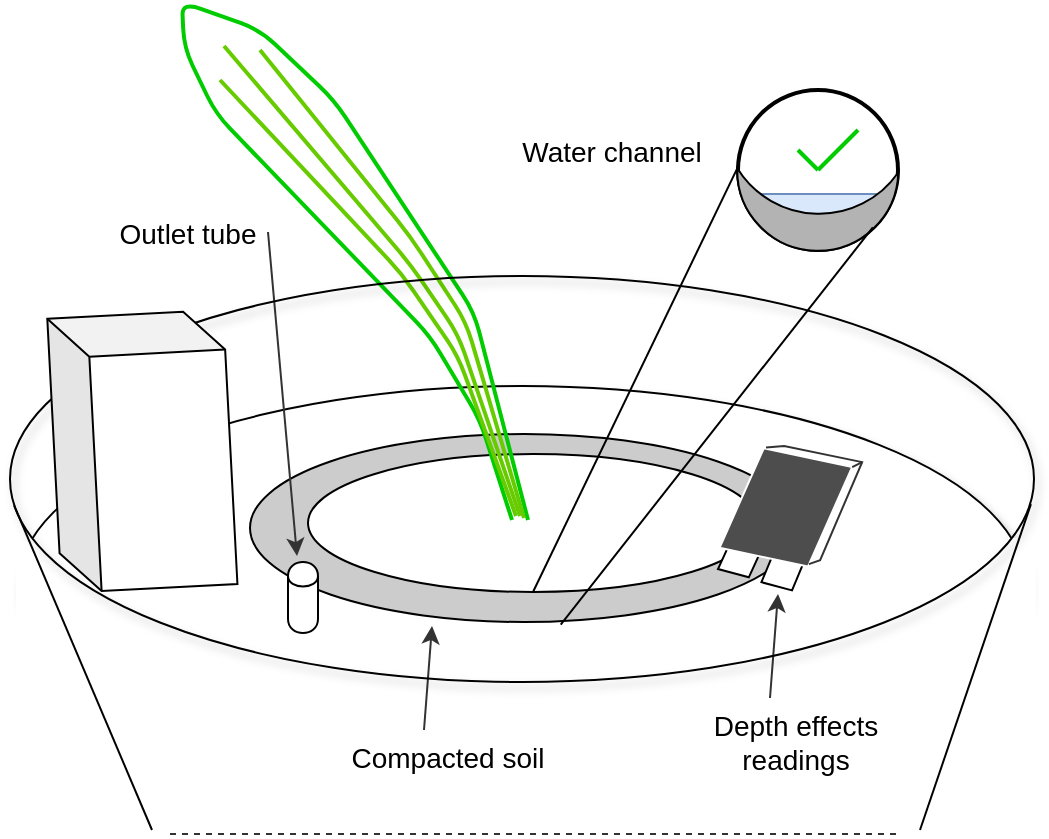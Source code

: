 <mxfile version="12.9.8" type="device"><diagram id="r0GU_IBhPIP6157h2OA6" name="Page-1"><mxGraphModel dx="859" dy="435" grid="1" gridSize="1" guides="1" tooltips="1" connect="1" arrows="1" fold="1" page="1" pageScale="1" pageWidth="850" pageHeight="1100" math="0" shadow="0"><root><mxCell id="0"/><mxCell id="1" parent="0"/><mxCell id="0MT0j7E0vh7UaRQcrVnt-13" value="" style="ellipse;whiteSpace=wrap;html=1;fillColor=#FFFFFF;shadow=1;" parent="1" vertex="1"><mxGeometry x="187" y="431" width="504" height="200" as="geometry"/></mxCell><mxCell id="0MT0j7E0vh7UaRQcrVnt-14" value="" style="rounded=0;whiteSpace=wrap;html=1;shadow=0;fillColor=#ffffff;strokeColor=none;" parent="1" vertex="1"><mxGeometry x="186" y="507" width="510" height="139" as="geometry"/></mxCell><mxCell id="9LO3RGCT3GuCfdCmi8s5-11" value="" style="ellipse;whiteSpace=wrap;html=1;aspect=fixed;strokeWidth=2;fillColor=#ffffff;" parent="1" vertex="1"><mxGeometry x="547" y="283" width="80" height="80" as="geometry"/></mxCell><mxCell id="0MT0j7E0vh7UaRQcrVnt-6" value="" style="rounded=0;whiteSpace=wrap;html=1;fillColor=#dae8fc;strokeColor=#6c8ebf;" parent="1" vertex="1"><mxGeometry x="558" y="335" width="58" height="14" as="geometry"/></mxCell><mxCell id="9LO3RGCT3GuCfdCmi8s5-19" value="" style="group" parent="1" vertex="1" connectable="0"><mxGeometry x="577" y="303" width="30" height="20" as="geometry"/></mxCell><mxCell id="9LO3RGCT3GuCfdCmi8s5-17" value="" style="endArrow=none;html=1;labelBackgroundColor=none;strokeColor=#00CC00;strokeWidth=2;" parent="9LO3RGCT3GuCfdCmi8s5-19" edge="1"><mxGeometry width="50" height="50" relative="1" as="geometry"><mxPoint x="10" y="20" as="sourcePoint"/><mxPoint x="30" as="targetPoint"/></mxGeometry></mxCell><mxCell id="9LO3RGCT3GuCfdCmi8s5-18" value="" style="endArrow=none;html=1;labelBackgroundColor=none;strokeColor=#00CC00;strokeWidth=2;" parent="9LO3RGCT3GuCfdCmi8s5-19" edge="1"><mxGeometry width="50" height="50" relative="1" as="geometry"><mxPoint x="10" y="20" as="sourcePoint"/><mxPoint y="10" as="targetPoint"/></mxGeometry></mxCell><mxCell id="9LO3RGCT3GuCfdCmi8s5-24" value="Water channel" style="text;html=1;strokeColor=none;fillColor=none;align=center;verticalAlign=middle;whiteSpace=wrap;rounded=0;fontSize=14;" parent="1" vertex="1"><mxGeometry x="433" y="304" width="102" height="20" as="geometry"/></mxCell><mxCell id="0MT0j7E0vh7UaRQcrVnt-3" value="" style="verticalLabelPosition=bottom;verticalAlign=top;html=1;shape=mxgraph.basic.moon;rotation=-65;fillColor=#B3B3B3;" parent="1" vertex="1"><mxGeometry x="553.73" y="297.17" width="61.8" height="82.71" as="geometry"/></mxCell><mxCell id="0MT0j7E0vh7UaRQcrVnt-11" value="" style="endArrow=none;html=1;entryX=0.004;entryY=0.565;entryDx=0;entryDy=0;entryPerimeter=0;" parent="1" target="0MT0j7E0vh7UaRQcrVnt-10" edge="1"><mxGeometry width="50" height="50" relative="1" as="geometry"><mxPoint x="254" y="653" as="sourcePoint"/><mxPoint x="182" y="511" as="targetPoint"/></mxGeometry></mxCell><mxCell id="0MT0j7E0vh7UaRQcrVnt-12" value="" style="endArrow=none;html=1;entryX=0.997;entryY=0.562;entryDx=0;entryDy=0;entryPerimeter=0;" parent="1" target="0MT0j7E0vh7UaRQcrVnt-10" edge="1"><mxGeometry width="50" height="50" relative="1" as="geometry"><mxPoint x="638" y="653" as="sourcePoint"/><mxPoint x="616" y="726" as="targetPoint"/></mxGeometry></mxCell><mxCell id="0MT0j7E0vh7UaRQcrVnt-20" value="" style="ellipse;whiteSpace=wrap;html=1;shadow=0;fillColor=#CCCCCC;" parent="1" vertex="1"><mxGeometry x="303" y="455" width="274" height="94" as="geometry"/></mxCell><mxCell id="0MT0j7E0vh7UaRQcrVnt-21" value="" style="ellipse;whiteSpace=wrap;html=1;shadow=0;fillColor=#FFFFFF;" parent="1" vertex="1"><mxGeometry x="332" y="465" width="225" height="69" as="geometry"/></mxCell><mxCell id="0MT0j7E0vh7UaRQcrVnt-22" value="" style="endArrow=none;html=1;shadow=0;strokeWidth=1;entryX=0.48;entryY=0;entryDx=0;entryDy=0;exitX=0.5;exitY=1;exitDx=0;exitDy=0;entryPerimeter=0;" parent="1" source="0MT0j7E0vh7UaRQcrVnt-21" target="0MT0j7E0vh7UaRQcrVnt-3" edge="1"><mxGeometry width="50" height="50" relative="1" as="geometry"><mxPoint x="444" y="259" as="sourcePoint"/><mxPoint x="107" y="571" as="targetPoint"/></mxGeometry></mxCell><mxCell id="0MT0j7E0vh7UaRQcrVnt-23" value="" style="endArrow=none;html=1;shadow=0;strokeWidth=1;entryX=0.51;entryY=0.894;entryDx=0;entryDy=0;entryPerimeter=0;exitX=0.567;exitY=1.014;exitDx=0;exitDy=0;exitPerimeter=0;" parent="1" source="0MT0j7E0vh7UaRQcrVnt-20" target="0MT0j7E0vh7UaRQcrVnt-3" edge="1"><mxGeometry width="50" height="50" relative="1" as="geometry"><mxPoint x="119" y="598" as="sourcePoint"/><mxPoint x="169" y="548" as="targetPoint"/></mxGeometry></mxCell><mxCell id="0MT0j7E0vh7UaRQcrVnt-17" value="" style="endArrow=none;html=1;fillColor=#d5e8d4;strokeColor=#00CC00;orthogonalLoop=1;noJump=1;shadow=0;comic=0;strokeWidth=2;" parent="1" edge="1"><mxGeometry width="50" height="50" relative="1" as="geometry"><mxPoint x="434" y="498" as="sourcePoint"/><mxPoint x="442" y="498" as="targetPoint"/><Array as="points"><mxPoint x="418" y="448"/><mxPoint x="393" y="406"/><mxPoint x="286" y="295"/><mxPoint x="270" y="262"/><mxPoint x="269" y="239"/><mxPoint x="308" y="253"/><mxPoint x="345" y="288"/><mxPoint x="415" y="394"/></Array></mxGeometry></mxCell><mxCell id="0MT0j7E0vh7UaRQcrVnt-31" value="" style="endArrow=none;html=1;shadow=0;strokeWidth=2;fontSize=14;strokeColor=#66CC00;" parent="1" edge="1"><mxGeometry width="50" height="50" relative="1" as="geometry"><mxPoint x="436" y="496" as="sourcePoint"/><mxPoint x="288" y="278" as="targetPoint"/><Array as="points"><mxPoint x="407" y="416"/><mxPoint x="379" y="375"/></Array></mxGeometry></mxCell><mxCell id="0MT0j7E0vh7UaRQcrVnt-32" value="" style="endArrow=none;html=1;shadow=0;strokeWidth=2;fontSize=14;strokeColor=#66CC00;" parent="1" edge="1"><mxGeometry width="50" height="50" relative="1" as="geometry"><mxPoint x="438" y="496" as="sourcePoint"/><mxPoint x="290.0" y="261" as="targetPoint"/><Array as="points"><mxPoint x="407" y="405"/><mxPoint x="383" y="370"/></Array></mxGeometry></mxCell><mxCell id="0MT0j7E0vh7UaRQcrVnt-33" value="" style="endArrow=none;html=1;shadow=0;strokeWidth=2;fontSize=14;strokeColor=#66CC00;" parent="1" edge="1"><mxGeometry width="50" height="50" relative="1" as="geometry"><mxPoint x="440" y="497" as="sourcePoint"/><mxPoint x="308" y="263" as="targetPoint"/><Array as="points"><mxPoint x="411" y="399"/><mxPoint x="383" y="356"/></Array></mxGeometry></mxCell><mxCell id="0MT0j7E0vh7UaRQcrVnt-34" value="" style="endArrow=none;dashed=1;html=1;shadow=0;strokeColor=#333333;strokeWidth=1;fontSize=14;" parent="1" edge="1"><mxGeometry width="50" height="50" relative="1" as="geometry"><mxPoint x="263" y="655" as="sourcePoint"/><mxPoint x="626" y="655" as="targetPoint"/></mxGeometry></mxCell><mxCell id="0MT0j7E0vh7UaRQcrVnt-35" value="" style="shape=cylinder;whiteSpace=wrap;html=1;boundedLbl=1;backgroundOutline=1;shadow=0;fillColor=#FFFFFF;fontSize=14;" parent="1" vertex="1"><mxGeometry x="322" y="519" width="15" height="35.5" as="geometry"/></mxCell><mxCell id="0MT0j7E0vh7UaRQcrVnt-41" value="" style="group" parent="1" vertex="1" connectable="0"><mxGeometry x="536.996" y="459.771" width="72.074" height="74.226" as="geometry"/></mxCell><mxCell id="0MT0j7E0vh7UaRQcrVnt-36" value="" style="shape=parallelogram;perimeter=parallelogramPerimeter;whiteSpace=wrap;html=1;shadow=0;fillColor=#FFFFFF;fontSize=14;size=0.163;rotation=15;" parent="0MT0j7E0vh7UaRQcrVnt-41" vertex="1"><mxGeometry x="2.074" y="47.009" width="19.07" height="18.54" as="geometry"/></mxCell><mxCell id="0MT0j7E0vh7UaRQcrVnt-37" value="" style="shape=parallelogram;perimeter=parallelogramPerimeter;whiteSpace=wrap;html=1;shadow=0;fillColor=#FFFFFF;fontSize=14;size=0.163;rotation=15;" parent="0MT0j7E0vh7UaRQcrVnt-41" vertex="1"><mxGeometry x="24.384" y="49.089" width="18.93" height="23.08" as="geometry"/></mxCell><mxCell id="0MT0j7E0vh7UaRQcrVnt-19" value="" style="shape=parallelogram;perimeter=parallelogramPerimeter;whiteSpace=wrap;html=1;shadow=0;fillColor=#4D4D4D;rotation=12;strokeColor=#FFFFFF;" parent="0MT0j7E0vh7UaRQcrVnt-41" vertex="1"><mxGeometry x="5.714" y="5.289" width="56.48" height="53.27" as="geometry"/></mxCell><mxCell id="0MT0j7E0vh7UaRQcrVnt-39" value="" style="endArrow=none;html=1;shadow=0;strokeColor=#333333;strokeWidth=1;fontSize=14;arcSize=0;entryX=0.803;entryY=0.976;entryDx=0;entryDy=0;entryPerimeter=0;" parent="0MT0j7E0vh7UaRQcrVnt-41" target="0MT0j7E0vh7UaRQcrVnt-19" edge="1"><mxGeometry width="50" height="50" relative="1" as="geometry"><mxPoint x="24.004" y="1.999" as="sourcePoint"/><mxPoint x="45.074" y="62.289" as="targetPoint"/><Array as="points"><mxPoint x="33.074" y="1.289"/><mxPoint x="72.074" y="9.289"/><mxPoint x="51.074" y="58.289"/></Array></mxGeometry></mxCell><mxCell id="0MT0j7E0vh7UaRQcrVnt-40" value="" style="endArrow=none;html=1;shadow=0;strokeColor=#333333;strokeWidth=1;fontSize=14;exitX=1;exitY=0;exitDx=0;exitDy=0;" parent="0MT0j7E0vh7UaRQcrVnt-41" source="0MT0j7E0vh7UaRQcrVnt-19" edge="1"><mxGeometry width="50" height="50" relative="1" as="geometry"><mxPoint x="-43.926" y="57.289" as="sourcePoint"/><mxPoint x="72.074" y="9.289" as="targetPoint"/></mxGeometry></mxCell><mxCell id="0MT0j7E0vh7UaRQcrVnt-42" value="" style="endArrow=classic;html=1;shadow=0;strokeColor=#333333;strokeWidth=1;fontSize=14;entryX=0.5;entryY=0;entryDx=0;entryDy=0;" parent="1" edge="1"><mxGeometry width="50" height="50" relative="1" as="geometry"><mxPoint x="312" y="354" as="sourcePoint"/><mxPoint x="326.5" y="516.0" as="targetPoint"/></mxGeometry></mxCell><mxCell id="0MT0j7E0vh7UaRQcrVnt-43" value="Outlet tube" style="text;html=1;strokeColor=none;fillColor=none;align=center;verticalAlign=middle;whiteSpace=wrap;rounded=0;fontSize=14;" parent="1" vertex="1"><mxGeometry x="229" y="345" width="86" height="20" as="geometry"/></mxCell><mxCell id="0MT0j7E0vh7UaRQcrVnt-44" value="" style="endArrow=classic;html=1;shadow=0;strokeColor=#333333;strokeWidth=1;fontSize=14;" parent="1" edge="1"><mxGeometry width="50" height="50" relative="1" as="geometry"><mxPoint x="390" y="603" as="sourcePoint"/><mxPoint x="394" y="551" as="targetPoint"/></mxGeometry></mxCell><mxCell id="0MT0j7E0vh7UaRQcrVnt-45" value="Compacted soil" style="text;html=1;strokeColor=none;fillColor=none;align=center;verticalAlign=middle;whiteSpace=wrap;rounded=0;fontSize=14;" parent="1" vertex="1"><mxGeometry x="351" y="607" width="102" height="20" as="geometry"/></mxCell><mxCell id="0MT0j7E0vh7UaRQcrVnt-46" style="edgeStyle=orthogonalEdgeStyle;rounded=0;comic=0;orthogonalLoop=1;jettySize=auto;html=1;exitX=0.5;exitY=1;exitDx=0;exitDy=0;shadow=0;strokeColor=#333333;strokeWidth=1;fontSize=14;" parent="1" source="0MT0j7E0vh7UaRQcrVnt-43" target="0MT0j7E0vh7UaRQcrVnt-43" edge="1"><mxGeometry relative="1" as="geometry"/></mxCell><mxCell id="0MT0j7E0vh7UaRQcrVnt-48" value="" style="endArrow=classic;html=1;shadow=0;strokeColor=#333333;strokeWidth=1;fontSize=14;" parent="1" edge="1"><mxGeometry width="50" height="50" relative="1" as="geometry"><mxPoint x="563" y="587.0" as="sourcePoint"/><mxPoint x="567" y="535" as="targetPoint"/></mxGeometry></mxCell><mxCell id="0MT0j7E0vh7UaRQcrVnt-49" value="Depth effects readings" style="text;html=1;strokeColor=none;fillColor=none;align=center;verticalAlign=middle;whiteSpace=wrap;rounded=0;fontSize=14;" parent="1" vertex="1"><mxGeometry x="525" y="599" width="102" height="20" as="geometry"/></mxCell><mxCell id="0MT0j7E0vh7UaRQcrVnt-10" value="" style="ellipse;whiteSpace=wrap;html=1;fillColor=none;shadow=1;movable=1;pointerEvents=1;" parent="1" vertex="1"><mxGeometry x="183" y="376" width="512" height="203" as="geometry"/></mxCell><mxCell id="0MT0j7E0vh7UaRQcrVnt-30" value="" style="shape=cube;whiteSpace=wrap;html=1;boundedLbl=1;backgroundOutline=1;darkOpacity=0.05;darkOpacity2=0.1;shadow=0;fillColor=#FFFFFF;fontSize=14;rotation=357;" parent="1" vertex="1"><mxGeometry x="205.18" y="395" width="88" height="137.37" as="geometry"/></mxCell></root></mxGraphModel></diagram></mxfile>